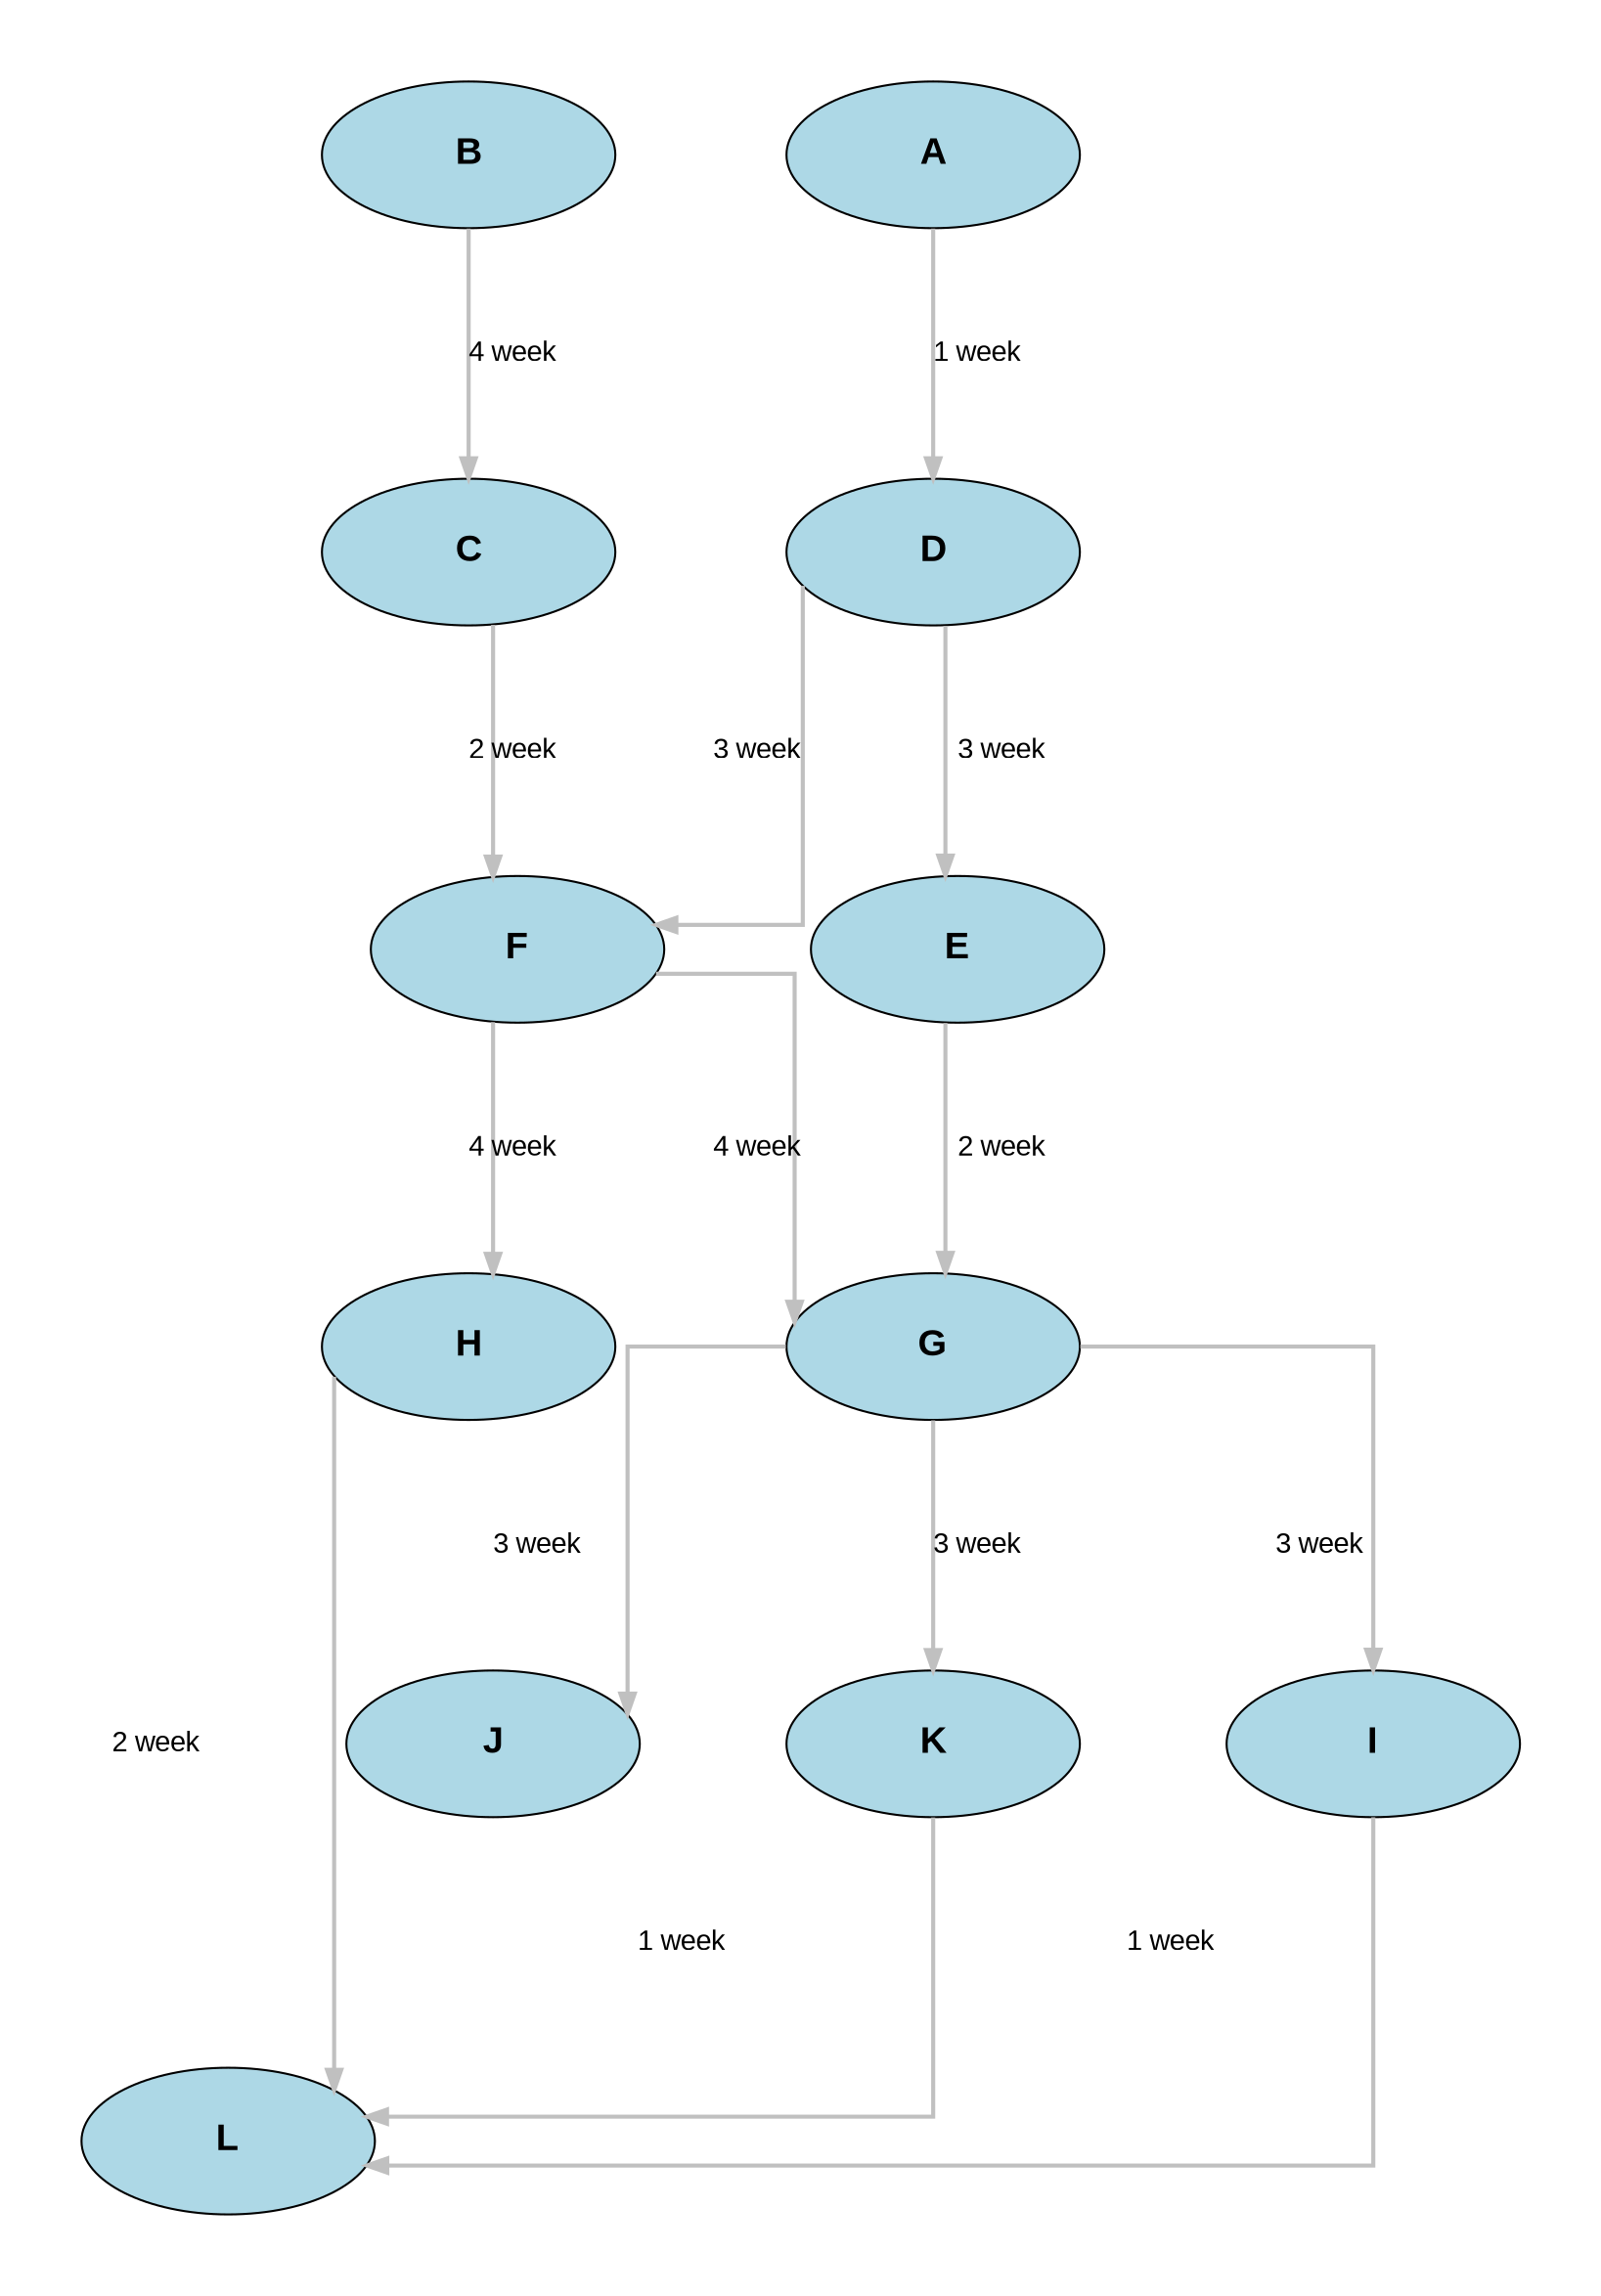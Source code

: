 digraph PERT_CPM {
  size="20,20";
  margin=0.5;
  rankdir=TB;
  compound=true;
  splines=ortho;
  nodesep=1.0;
  ranksep=1.5;
  node [fontname="Arial Bold" fontsize=18];
  edge [fontname="Arial" fontsize=14];
  "I" [
    shape=ellipse,
    style="filled,rounded",
    fillcolor=lightblue,
    width=2,
    height=1,
    label="I",
    fontsize=18
  ];
  "G" [
    shape=ellipse,
    style="filled,rounded",
    fillcolor=lightblue,
    width=2,
    height=1,
    label="G",
    fontsize=18
  ];
  "D" [
    shape=ellipse,
    style="filled,rounded",
    fillcolor=lightblue,
    width=2,
    height=1,
    label="D",
    fontsize=18
  ];
  "J" [
    shape=ellipse,
    style="filled,rounded",
    fillcolor=lightblue,
    width=2,
    height=1,
    label="J",
    fontsize=18
  ];
  "L" [
    shape=ellipse,
    style="filled,rounded",
    fillcolor=lightblue,
    width=2,
    height=1,
    label="L",
    fontsize=18
  ];
  "K" [
    shape=ellipse,
    style="filled,rounded",
    fillcolor=lightblue,
    width=2,
    height=1,
    label="K",
    fontsize=18
  ];
  "A" [
    shape=ellipse,
    style="filled,rounded",
    fillcolor=lightblue,
    width=2,
    height=1,
    label="A",
    fontsize=18
  ];
  "B" [
    shape=ellipse,
    style="filled,rounded",
    fillcolor=lightblue,
    width=2,
    height=1,
    label="B",
    fontsize=18
  ];
  "E" [
    shape=ellipse,
    style="filled,rounded",
    fillcolor=lightblue,
    width=2,
    height=1,
    label="E",
    fontsize=18
  ];
  "F" [
    shape=ellipse,
    style="filled,rounded",
    fillcolor=lightblue,
    width=2,
    height=1,
    label="F",
    fontsize=18
  ];
  "C" [
    shape=ellipse,
    style="filled,rounded",
    fillcolor=lightblue,
    width=2,
    height=1,
    label="C",
    fontsize=18
  ];
  "H" [
    shape=ellipse,
    style="filled,rounded",
    fillcolor=lightblue,
    width=2,
    height=1,
    label="H",
    fontsize=18
  ];
  "I" -> "L" [
    style=solid,
    color=gray,
    penwidth=2,
    label="1 week",
    weight=1
  ];
  "G" -> "I" [
    style=solid,
    color=gray,
    penwidth=2,
    label="3 week",
    weight=3
  ];
  "G" -> "J" [
    style=solid,
    color=gray,
    penwidth=2,
    label="3 week",
    weight=3
  ];
  "G" -> "K" [
    style=solid,
    color=gray,
    penwidth=2,
    label="3 week",
    weight=3
  ];
  "D" -> "E" [
    style=solid,
    color=gray,
    penwidth=2,
    label="3 week",
    weight=3
  ];
  "D" -> "F" [
    style=solid,
    color=gray,
    penwidth=2,
    label="3 week",
    weight=3
  ];
  "K" -> "L" [
    style=solid,
    color=gray,
    penwidth=2,
    label="1 week",
    weight=1
  ];
  "A" -> "D" [
    style=solid,
    color=gray,
    penwidth=2,
    label="1 week",
    weight=1
  ];
  "B" -> "C" [
    style=solid,
    color=gray,
    penwidth=2,
    label="4 week",
    weight=4
  ];
  "E" -> "G" [
    style=solid,
    color=gray,
    penwidth=2,
    label="2 week",
    weight=2
  ];
  "F" -> "G" [
    style=solid,
    color=gray,
    penwidth=2,
    label="4 week",
    weight=4
  ];
  "F" -> "H" [
    style=solid,
    color=gray,
    penwidth=2,
    label="4 week",
    weight=4
  ];
  "C" -> "F" [
    style=solid,
    color=gray,
    penwidth=2,
    label="2 week",
    weight=2
  ];
  "H" -> "L" [
    style=solid,
    color=gray,
    penwidth=2,
    label="2 week",
    weight=2
  ];
}

